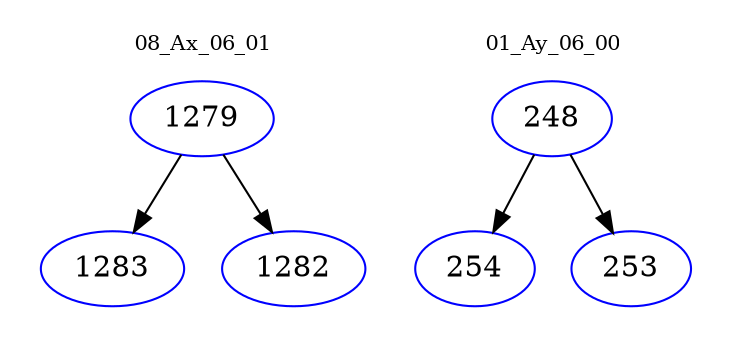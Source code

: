 digraph{
subgraph cluster_0 {
color = white
label = "08_Ax_06_01";
fontsize=10;
T0_1279 [label="1279", color="blue"]
T0_1279 -> T0_1283 [color="black"]
T0_1283 [label="1283", color="blue"]
T0_1279 -> T0_1282 [color="black"]
T0_1282 [label="1282", color="blue"]
}
subgraph cluster_1 {
color = white
label = "01_Ay_06_00";
fontsize=10;
T1_248 [label="248", color="blue"]
T1_248 -> T1_254 [color="black"]
T1_254 [label="254", color="blue"]
T1_248 -> T1_253 [color="black"]
T1_253 [label="253", color="blue"]
}
}

